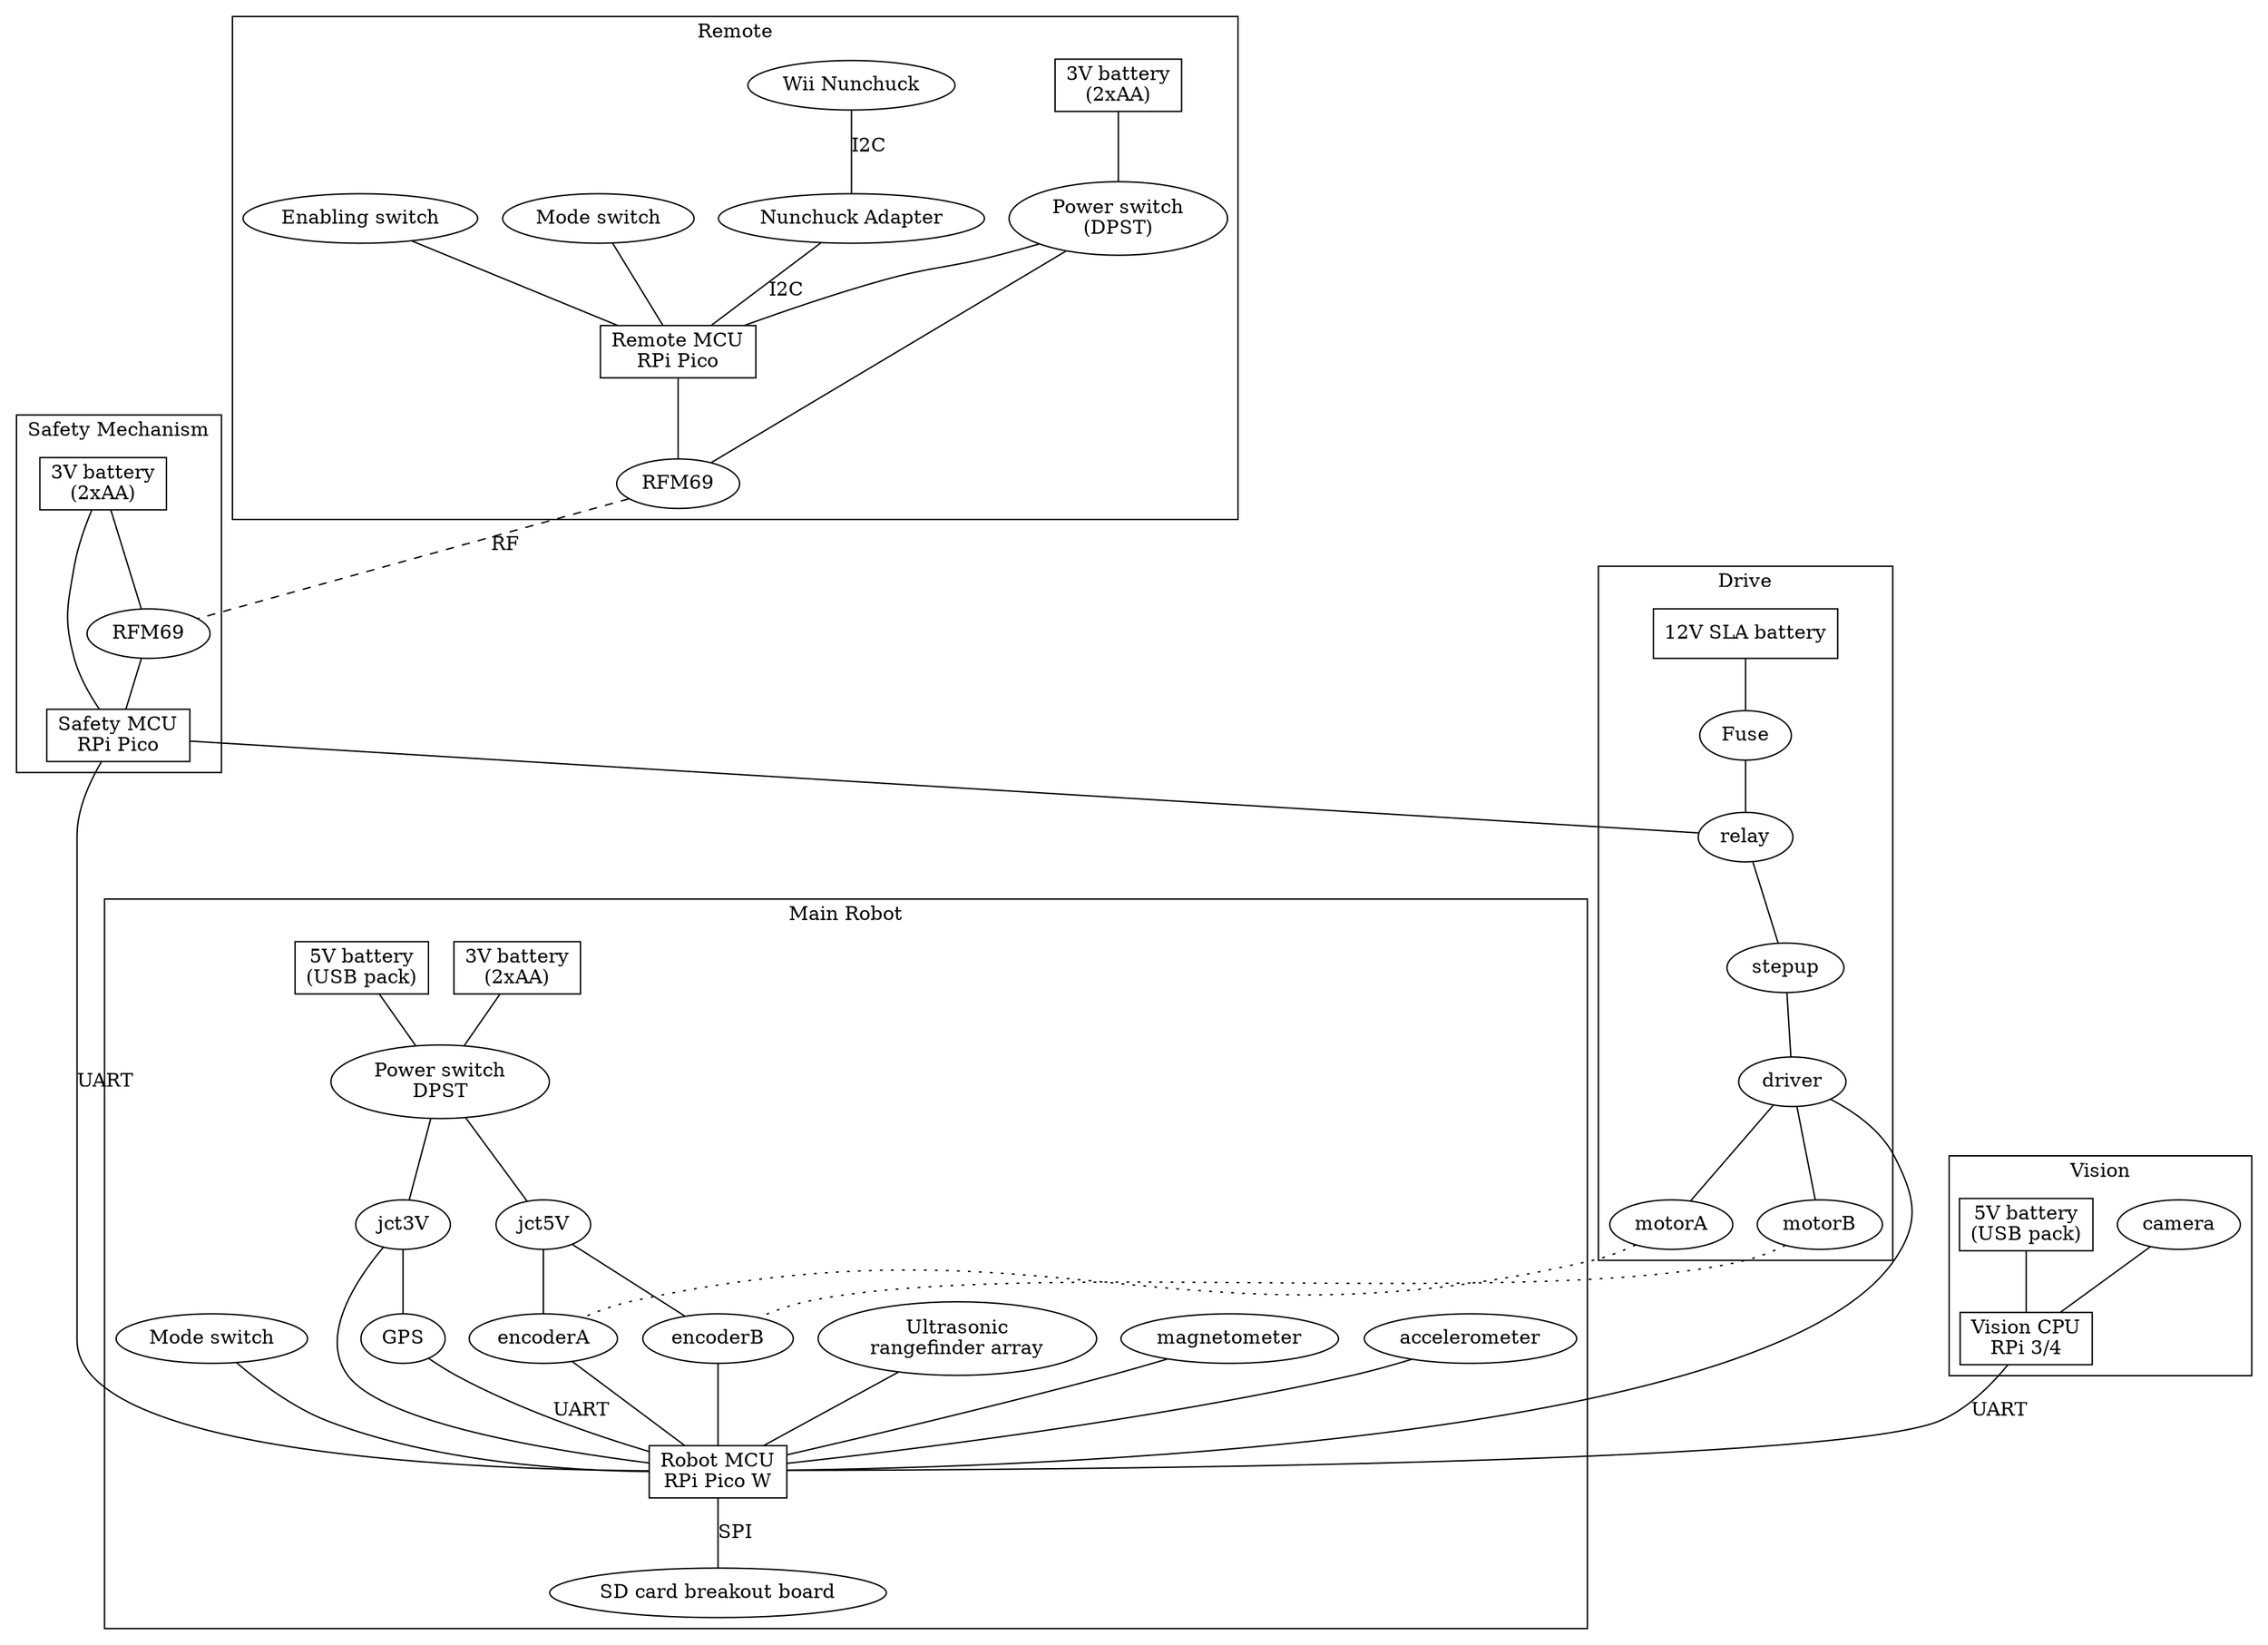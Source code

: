 // dot -Tpng docs/diagram-undirected.dot > docs/diagram-undirected.png

graph G {

    subgraph clusterSafeG {
        label="Safety Mechanism";
        batt3VSafe -- picoSafe;
        batt3VSafe -- rfSafe;
        rfSafe -- picoSafe;
    }

    subgraph clusterDriveG {
        label="Drive";
        batt12V -- fuse -- relay -- stepup -- driver;
        driver -- motorA;
        driver -- motorB;
    }

    subgraph clusterRemoteG {
        label="Remote";
        batt3VRemote -- swRemotePower -- picoRemote;
        swRemotePower -- rfRemote;
        swModeRemote -- picoRemote;
        btnEnable -- picoRemote;
        picoRemote -- rfRemote;
        nunchuck -- nunchuckAdapter -- picoRemote [label="I2C"];
    }

    subgraph clusterMainBotG {
        label="Main Robot";
        batt3VBot -- swBotPower -- jct3V;
        batt5VEncoders -- swBotPower -- jct5V;
        jct3V -- picoBot;
        jct3V -- GPS;
        jct5V -- encoderA;
        jct5V -- encoderB;
        swModeBot -- picoBot;
        picoBot -- logger [label="SPI"];
        accelerometer -- picoBot;
        magnetometer -- picoBot;
        ultrasonics -- picoBot;
        encoderA -- picoBot;
        encoderB -- picoBot;
    }

    subgraph clusterVisionG {
        label="Vision";
        camera -- visionRPi;
        battVision -- visionRPi;
    }

    // Inter-cluster edges
    picoSafe -- relay;
    picoBot -- driver;
    motorA -- encoderA [style=dotted];
    motorB -- encoderB [style=dotted];
    rfRemote -- rfSafe [style=dashed,label="RF"];
    picoSafe -- picoBot [label="UART"];
    visionRPi -- picoBot [label="UART"];
    
    // Node shapes
    batt12V, batt5VEncoders, batt3VBot, batt3VSafe, batt3VRemote, battVision [shape=rect];
    picoBot, picoSafe, picoRemote, visionRPi [shape=rect, bgcolor=green];

    // Node labels
    fuse [label="Fuse"];
    rfRemote, rfSafe [label="RFM69"];
    swRemotePower [label="Power switch\n(DPST)"];
    swBotPower [label="Power switch\nDPST"];
    btnEnable [label="Enabling switch"];
    nunchuck [label="Wii Nunchuck"];
    nunchuckAdapter [label="Nunchuck Adapter"];
    batt12V [label="12V SLA battery"];
    batt5VEncoders, battVision [label="5V battery\n(USB pack)"];
    batt3VBot, batt3VSafe, batt3VRemote [label="3V battery\n(2xAA)"];
    logger [label="SD card breakout board"];
    swModeBot, swModeRemote [label="Mode switch"];
    ultrasonics [label="Ultrasonic\nrangefinder array"];

    // Connection labels
    GPS -- picoBot [label="UART"];

    // MCU & CPU labels
    picoBot [label="Robot MCU\nRPi Pico W"];
    picoSafe [label="Safety MCU\nRPi Pico"];
    picoRemote [label="Remote MCU\nRPi Pico"];
    visionRPi [label="Vision CPU\nRPi 3/4"];

}